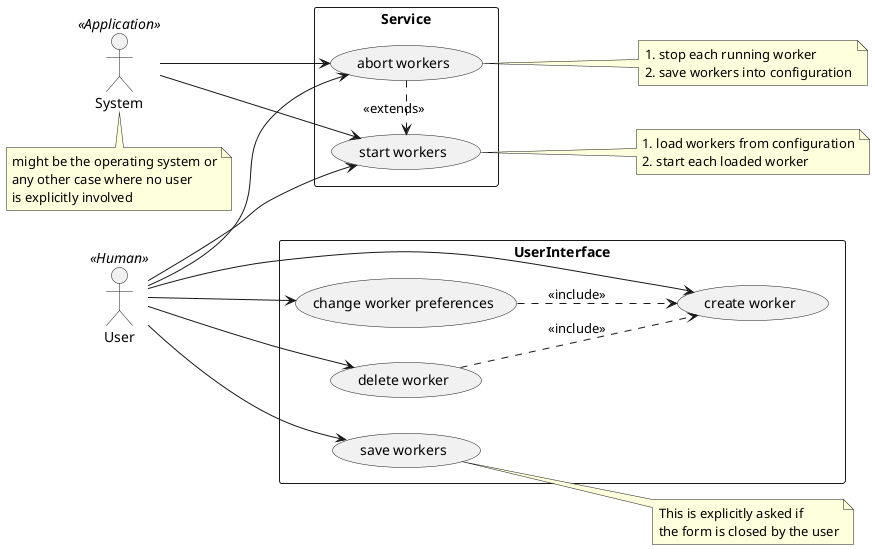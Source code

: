 @startuml TinyTasks
left to right direction

!define include "<<include>>"
!define extends "<<extends>>"

actor user as "User" <<Human>>
actor system as "System" <<Application>>

note bottom of system 
might be the operating system or
any other case where no user
is explicitly involved
end note

rectangle UserInterface {
    usecase create as "
        create worker
    "
    usecase delete as "
        delete worker
    "
    usecase change as "
        change worker preferences
    "
    usecase save as "
        save workers
    " 
    
    delete ..> create : include
    change ..> create : include
}

note right of save
    This is explicitly asked if
    the form is closed by the user
end note

rectangle Service {
    usecase start as "
        start workers
    "
    usecase abort as "
        abort workers
    "

    abort .> start : extends
}

note right of abort
    1. stop each running worker
    2. save workers into configuration
end note

note right of start
    1. load workers from configuration
    2. start each loaded worker
end note

system --> start
system --> abort

user --> start
user --> abort
user --> save

user -> create
user -> delete
user -> change

@enduml